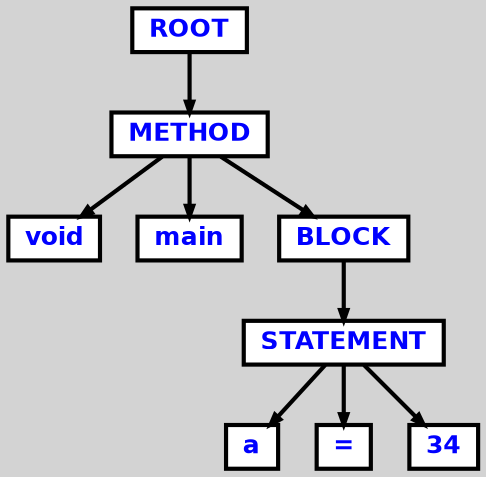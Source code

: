 digraph {

	ordering=out;
	ranksep=.4;
	bgcolor="lightgrey"; node [shape=box, fixedsize=false, fontsize=12, fontname="Helvetica-bold", fontcolor="blue"
		width=.25, height=.25, color="black", fillcolor="white", style="filled, solid, bold"];
	edge [arrowsize=.5, color="black", style="bold"]

  n0 [label="ROOT"];
  n1 [label="METHOD"];
  n1 [label="METHOD"];
  n2 [label="void"];
  n3 [label="main"];
  n4 [label="BLOCK"];
  n4 [label="BLOCK"];
  n5 [label="STATEMENT"];
  n5 [label="STATEMENT"];
  n6 [label="a"];
  n7 [label="="];
  n8 [label="34"];

  n0 -> n1 // "ROOT" -> "METHOD"
  n1 -> n2 // "METHOD" -> "void"
  n1 -> n3 // "METHOD" -> "main"
  n1 -> n4 // "METHOD" -> "BLOCK"
  n4 -> n5 // "BLOCK" -> "STATEMENT"
  n5 -> n6 // "STATEMENT" -> "a"
  n5 -> n7 // "STATEMENT" -> "="
  n5 -> n8 // "STATEMENT" -> "34"

}

